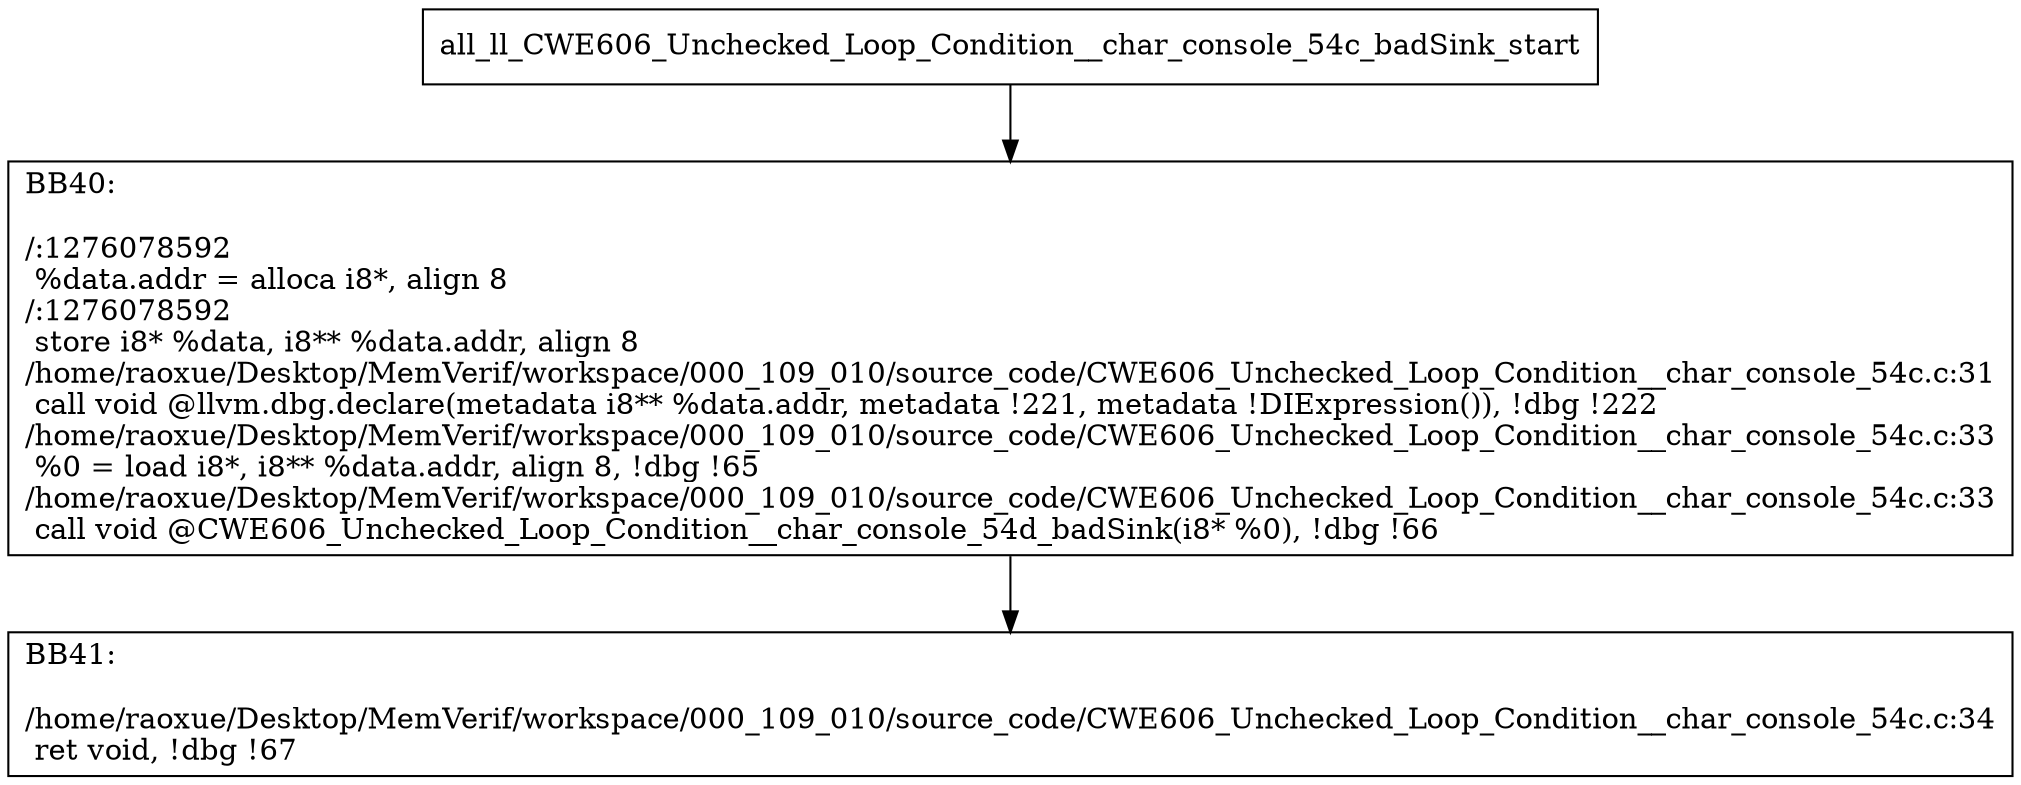 digraph "CFG for'all_ll_CWE606_Unchecked_Loop_Condition__char_console_54c_badSink' function" {
	BBall_ll_CWE606_Unchecked_Loop_Condition__char_console_54c_badSink_start[shape=record,label="{all_ll_CWE606_Unchecked_Loop_Condition__char_console_54c_badSink_start}"];
	BBall_ll_CWE606_Unchecked_Loop_Condition__char_console_54c_badSink_start-> all_ll_CWE606_Unchecked_Loop_Condition__char_console_54c_badSinkBB40;
	all_ll_CWE606_Unchecked_Loop_Condition__char_console_54c_badSinkBB40 [shape=record, label="{BB40:\l\l/:1276078592\l
  %data.addr = alloca i8*, align 8\l
/:1276078592\l
  store i8* %data, i8** %data.addr, align 8\l
/home/raoxue/Desktop/MemVerif/workspace/000_109_010/source_code/CWE606_Unchecked_Loop_Condition__char_console_54c.c:31\l
  call void @llvm.dbg.declare(metadata i8** %data.addr, metadata !221, metadata !DIExpression()), !dbg !222\l
/home/raoxue/Desktop/MemVerif/workspace/000_109_010/source_code/CWE606_Unchecked_Loop_Condition__char_console_54c.c:33\l
  %0 = load i8*, i8** %data.addr, align 8, !dbg !65\l
/home/raoxue/Desktop/MemVerif/workspace/000_109_010/source_code/CWE606_Unchecked_Loop_Condition__char_console_54c.c:33\l
  call void @CWE606_Unchecked_Loop_Condition__char_console_54d_badSink(i8* %0), !dbg !66\l
}"];
	all_ll_CWE606_Unchecked_Loop_Condition__char_console_54c_badSinkBB40-> all_ll_CWE606_Unchecked_Loop_Condition__char_console_54c_badSinkBB41;
	all_ll_CWE606_Unchecked_Loop_Condition__char_console_54c_badSinkBB41 [shape=record, label="{BB41:\l\l/home/raoxue/Desktop/MemVerif/workspace/000_109_010/source_code/CWE606_Unchecked_Loop_Condition__char_console_54c.c:34\l
  ret void, !dbg !67\l
}"];
}

